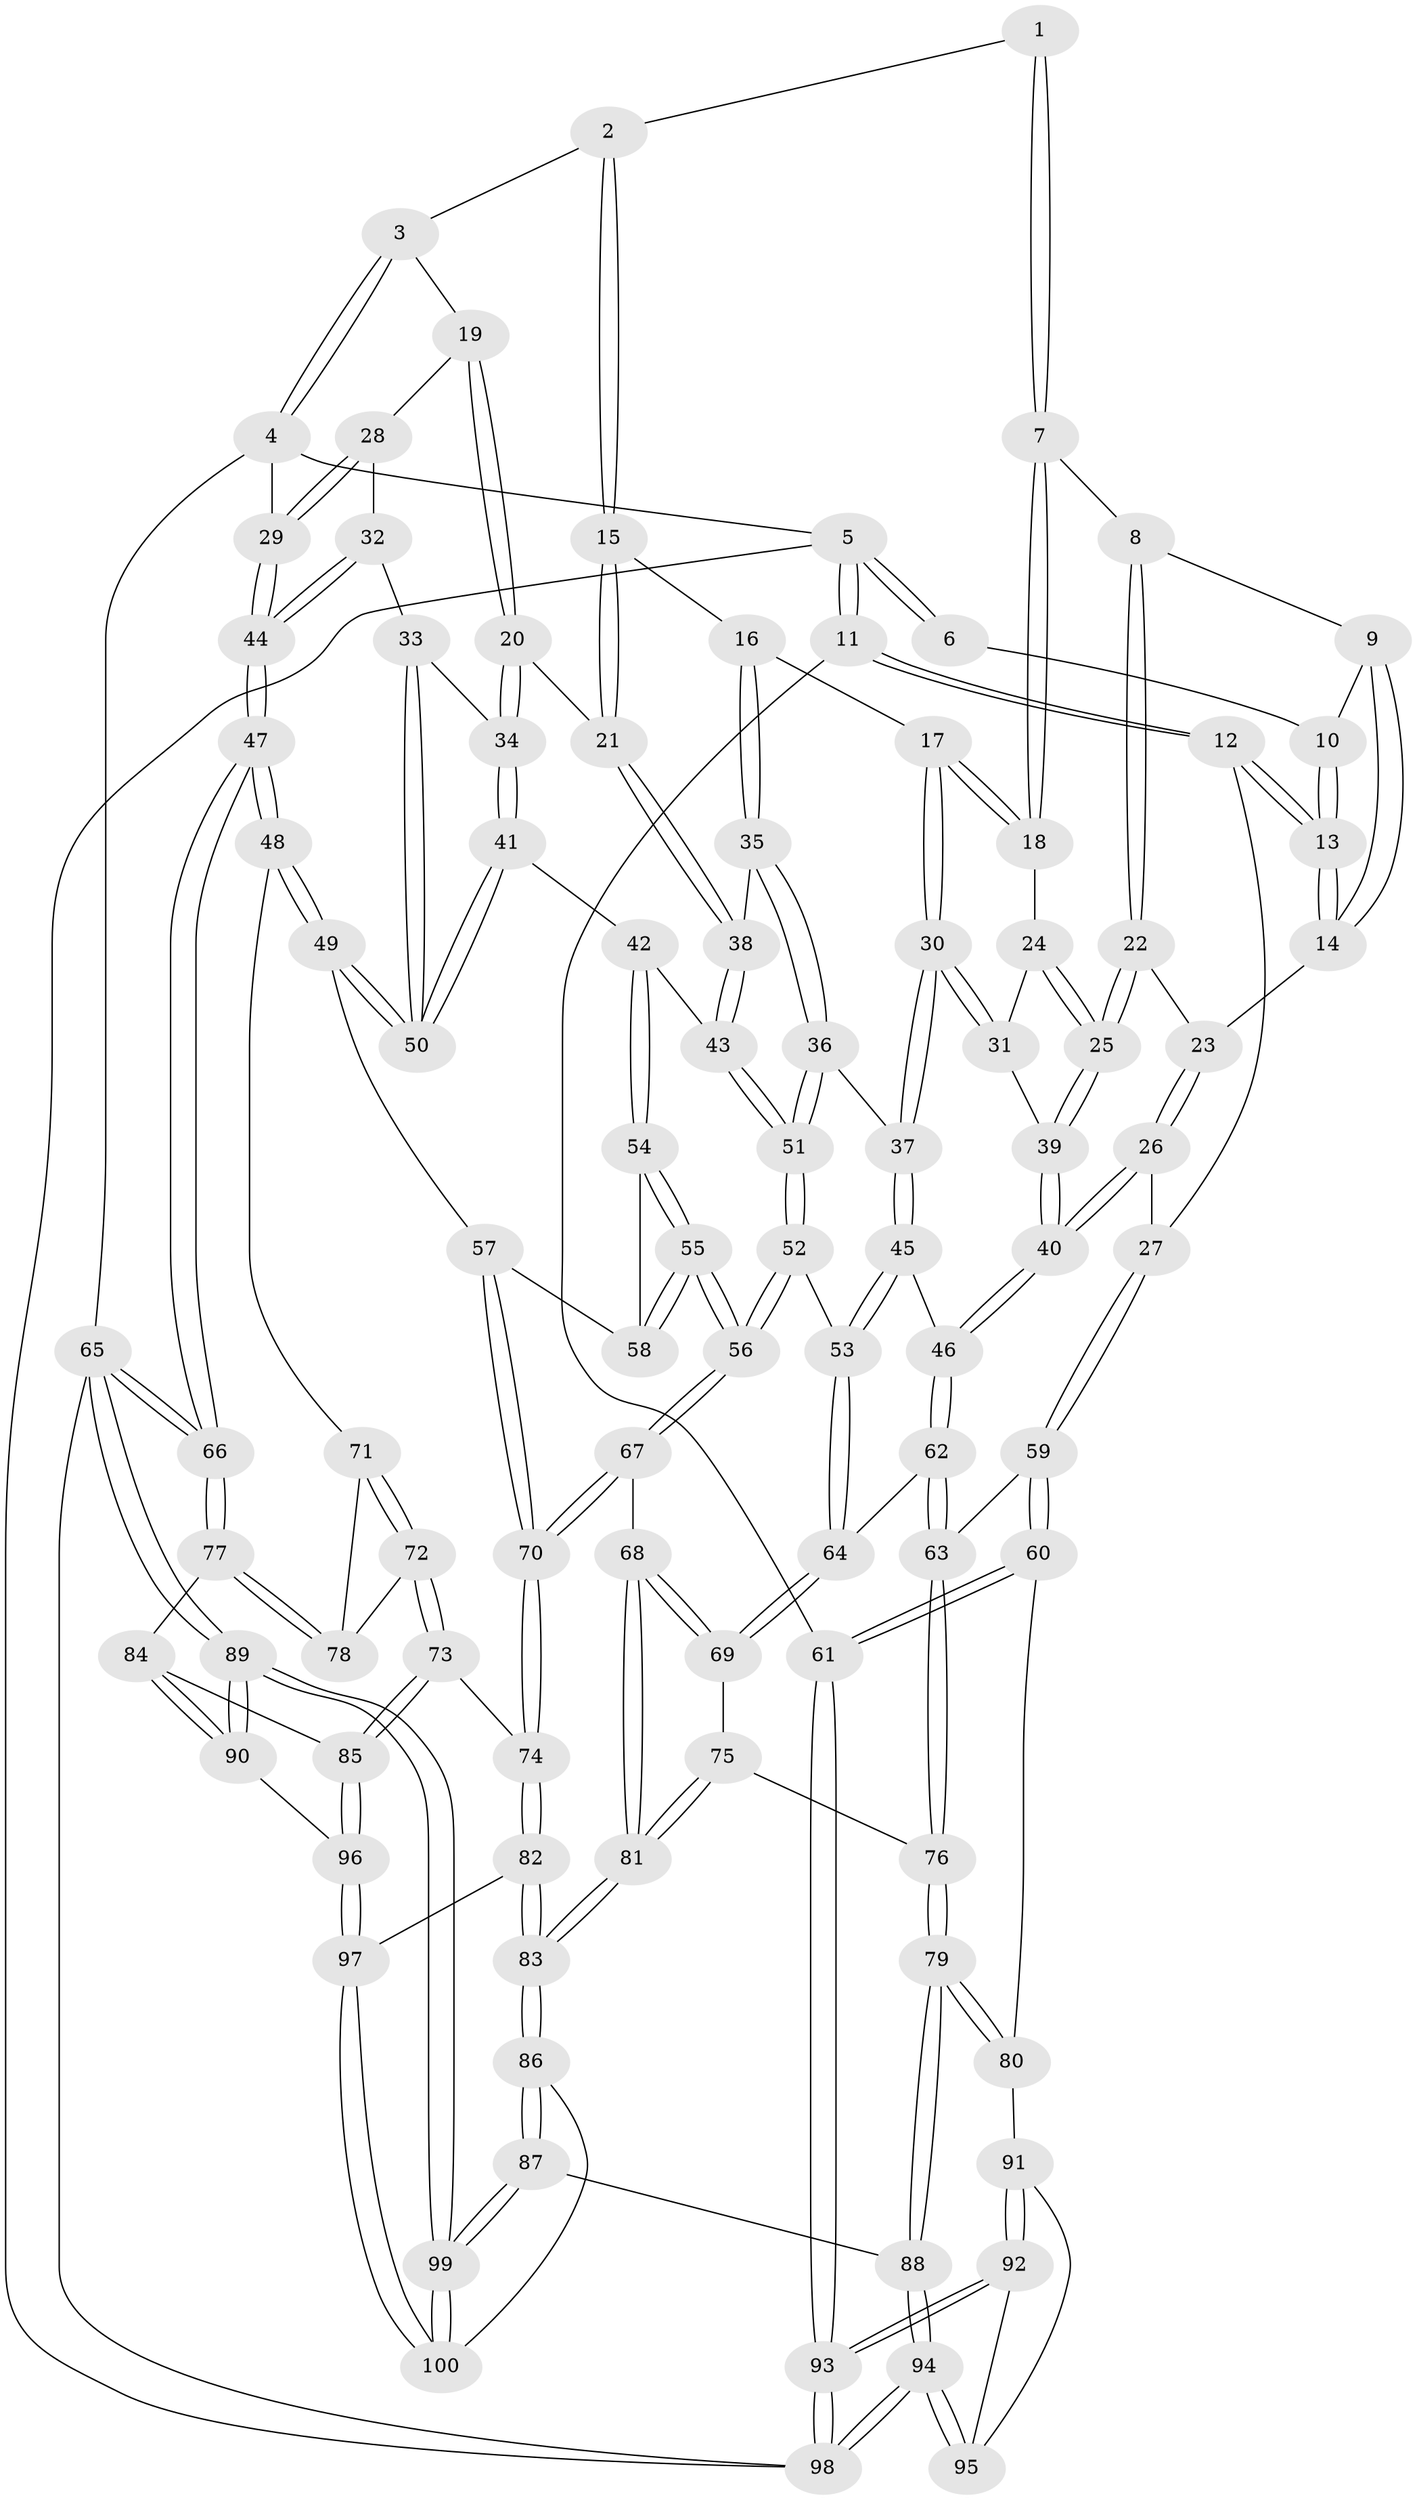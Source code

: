 // coarse degree distribution, {3: 0.12903225806451613, 4: 0.43548387096774194, 5: 0.2903225806451613, 6: 0.12903225806451613, 2: 0.016129032258064516}
// Generated by graph-tools (version 1.1) at 2025/24/03/03/25 07:24:31]
// undirected, 100 vertices, 247 edges
graph export_dot {
graph [start="1"]
  node [color=gray90,style=filled];
  1 [pos="+0.3397839735093545+0"];
  2 [pos="+0.626424008775146+0"];
  3 [pos="+0.7576028124999602+0"];
  4 [pos="+1+0"];
  5 [pos="+0+0"];
  6 [pos="+0.2470062762844656+0"];
  7 [pos="+0.3906306820927511+0.08441777066845343"];
  8 [pos="+0.3462371144240832+0.08531448654267042"];
  9 [pos="+0.284488646287786+0.03600472275121988"];
  10 [pos="+0.23890707470869962+0"];
  11 [pos="+0+0.2384874675617983"];
  12 [pos="+0.009459042329976018+0.25859933894513193"];
  13 [pos="+0.12946402637331642+0.09659848237801434"];
  14 [pos="+0.2604664644144071+0.09761549037380665"];
  15 [pos="+0.6219842881355887+0"];
  16 [pos="+0.4899638318429679+0.09805307244746976"];
  17 [pos="+0.4809820020633616+0.10200382774104"];
  18 [pos="+0.44836025270028435+0.11049659488823517"];
  19 [pos="+0.882185437002946+0.11466195473268914"];
  20 [pos="+0.7538261911400023+0.14510402156405766"];
  21 [pos="+0.6598695760794475+0.05591808434000525"];
  22 [pos="+0.3247596678437492+0.15973990294202942"];
  23 [pos="+0.2615106992605199+0.10807908564903206"];
  24 [pos="+0.4473647500788108+0.11167720762015369"];
  25 [pos="+0.33597147019746604+0.1973035802681444"];
  26 [pos="+0.14460408452577808+0.3076350902595199"];
  27 [pos="+0.07376995719924839+0.28978675046770813"];
  28 [pos="+0.9023818061520132+0.11597536521566978"];
  29 [pos="+1+0"];
  30 [pos="+0.45285904903901897+0.24686478489406435"];
  31 [pos="+0.4219420791702441+0.22277735842788657"];
  32 [pos="+0.9134002393358375+0.2260890309606321"];
  33 [pos="+0.8522547642021328+0.24417411012572113"];
  34 [pos="+0.7657286348715147+0.21263581914464194"];
  35 [pos="+0.5217084688035963+0.24513137629072224"];
  36 [pos="+0.5031171840183511+0.2608004016525542"];
  37 [pos="+0.4637235816798556+0.2629810561808671"];
  38 [pos="+0.5927625611222087+0.236741601463835"];
  39 [pos="+0.3328756611192095+0.20982868817980643"];
  40 [pos="+0.22868539879845398+0.34464584552808547"];
  41 [pos="+0.723679466017349+0.32966004749376315"];
  42 [pos="+0.7088131300109081+0.33749876266493734"];
  43 [pos="+0.6509636880650425+0.33181627040405953"];
  44 [pos="+1+0.3917057031087633"];
  45 [pos="+0.45155303149123277+0.27755835487630354"];
  46 [pos="+0.24980707787629705+0.3682933994592055"];
  47 [pos="+1+0.43885469990123965"];
  48 [pos="+1+0.4674540790333623"];
  49 [pos="+0.9625687217228532+0.457541083989713"];
  50 [pos="+0.8999467394927758+0.4089777408650866"];
  51 [pos="+0.5514467160003041+0.39391225656221956"];
  52 [pos="+0.49631514833533874+0.4726146753896574"];
  53 [pos="+0.48785655920533316+0.4721626537612294"];
  54 [pos="+0.7077257460599262+0.3726814430193042"];
  55 [pos="+0.6454934756793455+0.5405850381840266"];
  56 [pos="+0.6259734092300879+0.5917933772895101"];
  57 [pos="+0.7867610983639288+0.5292310170579622"];
  58 [pos="+0.7399085494665527+0.4396016212842216"];
  59 [pos="+0.0730809565609754+0.608870529719908"];
  60 [pos="+0.03084595979037346+0.6343344155141418"];
  61 [pos="+0+0.6302035710827798"];
  62 [pos="+0.2917250469584694+0.44430525323029835"];
  63 [pos="+0.15049600021861798+0.5988509169889897"];
  64 [pos="+0.3559529429603763+0.4864786378595589"];
  65 [pos="+1+1"];
  66 [pos="+1+0.7660280631788282"];
  67 [pos="+0.6338339346727819+0.6042423626405434"];
  68 [pos="+0.5226427202717224+0.6954776650687884"];
  69 [pos="+0.3564070283173857+0.5534859482493946"];
  70 [pos="+0.6735885268209773+0.6221000258583143"];
  71 [pos="+0.973482657330471+0.5471736277760175"];
  72 [pos="+0.7863705085482506+0.6933302491418739"];
  73 [pos="+0.7330860920305706+0.710979313406269"];
  74 [pos="+0.7243619414176579+0.7051933267197092"];
  75 [pos="+0.34309426054960934+0.6376414104228829"];
  76 [pos="+0.2305146306278048+0.7101535619193867"];
  77 [pos="+0.9473891163805741+0.7607764916431682"];
  78 [pos="+0.9241736711186509+0.6978148788045924"];
  79 [pos="+0.21144650360462997+0.8006236767383104"];
  80 [pos="+0.1036417738488668+0.7656201894837837"];
  81 [pos="+0.44505739961587537+0.797572015344151"];
  82 [pos="+0.5638951330592173+0.880956252400629"];
  83 [pos="+0.42753635408130275+0.9529325608340727"];
  84 [pos="+0.9378999317972175+0.7701322127843475"];
  85 [pos="+0.7793769775727737+0.7891931049375411"];
  86 [pos="+0.36399962572865013+1"];
  87 [pos="+0.35725071675370834+1"];
  88 [pos="+0.35271345054719827+1"];
  89 [pos="+1+1"];
  90 [pos="+0.931208275815958+0.8666880865244446"];
  91 [pos="+0.0725806616210727+0.792159447585381"];
  92 [pos="+0+0.8486888193968988"];
  93 [pos="+0+0.8932517493796311"];
  94 [pos="+0.3289314863076785+1"];
  95 [pos="+0.07653246945301607+0.8803132241800851"];
  96 [pos="+0.7874637687799836+0.8531320144384565"];
  97 [pos="+0.7759120124497688+0.8973492845881681"];
  98 [pos="+0+1"];
  99 [pos="+0.8692023029226658+1"];
  100 [pos="+0.7765471103932776+0.9022451161229162"];
  1 -- 2;
  1 -- 7;
  1 -- 7;
  2 -- 3;
  2 -- 15;
  2 -- 15;
  3 -- 4;
  3 -- 4;
  3 -- 19;
  4 -- 5;
  4 -- 29;
  4 -- 65;
  5 -- 6;
  5 -- 6;
  5 -- 11;
  5 -- 11;
  5 -- 98;
  6 -- 10;
  7 -- 8;
  7 -- 18;
  7 -- 18;
  8 -- 9;
  8 -- 22;
  8 -- 22;
  9 -- 10;
  9 -- 14;
  9 -- 14;
  10 -- 13;
  10 -- 13;
  11 -- 12;
  11 -- 12;
  11 -- 61;
  12 -- 13;
  12 -- 13;
  12 -- 27;
  13 -- 14;
  13 -- 14;
  14 -- 23;
  15 -- 16;
  15 -- 21;
  15 -- 21;
  16 -- 17;
  16 -- 35;
  16 -- 35;
  17 -- 18;
  17 -- 18;
  17 -- 30;
  17 -- 30;
  18 -- 24;
  19 -- 20;
  19 -- 20;
  19 -- 28;
  20 -- 21;
  20 -- 34;
  20 -- 34;
  21 -- 38;
  21 -- 38;
  22 -- 23;
  22 -- 25;
  22 -- 25;
  23 -- 26;
  23 -- 26;
  24 -- 25;
  24 -- 25;
  24 -- 31;
  25 -- 39;
  25 -- 39;
  26 -- 27;
  26 -- 40;
  26 -- 40;
  27 -- 59;
  27 -- 59;
  28 -- 29;
  28 -- 29;
  28 -- 32;
  29 -- 44;
  29 -- 44;
  30 -- 31;
  30 -- 31;
  30 -- 37;
  30 -- 37;
  31 -- 39;
  32 -- 33;
  32 -- 44;
  32 -- 44;
  33 -- 34;
  33 -- 50;
  33 -- 50;
  34 -- 41;
  34 -- 41;
  35 -- 36;
  35 -- 36;
  35 -- 38;
  36 -- 37;
  36 -- 51;
  36 -- 51;
  37 -- 45;
  37 -- 45;
  38 -- 43;
  38 -- 43;
  39 -- 40;
  39 -- 40;
  40 -- 46;
  40 -- 46;
  41 -- 42;
  41 -- 50;
  41 -- 50;
  42 -- 43;
  42 -- 54;
  42 -- 54;
  43 -- 51;
  43 -- 51;
  44 -- 47;
  44 -- 47;
  45 -- 46;
  45 -- 53;
  45 -- 53;
  46 -- 62;
  46 -- 62;
  47 -- 48;
  47 -- 48;
  47 -- 66;
  47 -- 66;
  48 -- 49;
  48 -- 49;
  48 -- 71;
  49 -- 50;
  49 -- 50;
  49 -- 57;
  51 -- 52;
  51 -- 52;
  52 -- 53;
  52 -- 56;
  52 -- 56;
  53 -- 64;
  53 -- 64;
  54 -- 55;
  54 -- 55;
  54 -- 58;
  55 -- 56;
  55 -- 56;
  55 -- 58;
  55 -- 58;
  56 -- 67;
  56 -- 67;
  57 -- 58;
  57 -- 70;
  57 -- 70;
  59 -- 60;
  59 -- 60;
  59 -- 63;
  60 -- 61;
  60 -- 61;
  60 -- 80;
  61 -- 93;
  61 -- 93;
  62 -- 63;
  62 -- 63;
  62 -- 64;
  63 -- 76;
  63 -- 76;
  64 -- 69;
  64 -- 69;
  65 -- 66;
  65 -- 66;
  65 -- 89;
  65 -- 89;
  65 -- 98;
  66 -- 77;
  66 -- 77;
  67 -- 68;
  67 -- 70;
  67 -- 70;
  68 -- 69;
  68 -- 69;
  68 -- 81;
  68 -- 81;
  69 -- 75;
  70 -- 74;
  70 -- 74;
  71 -- 72;
  71 -- 72;
  71 -- 78;
  72 -- 73;
  72 -- 73;
  72 -- 78;
  73 -- 74;
  73 -- 85;
  73 -- 85;
  74 -- 82;
  74 -- 82;
  75 -- 76;
  75 -- 81;
  75 -- 81;
  76 -- 79;
  76 -- 79;
  77 -- 78;
  77 -- 78;
  77 -- 84;
  79 -- 80;
  79 -- 80;
  79 -- 88;
  79 -- 88;
  80 -- 91;
  81 -- 83;
  81 -- 83;
  82 -- 83;
  82 -- 83;
  82 -- 97;
  83 -- 86;
  83 -- 86;
  84 -- 85;
  84 -- 90;
  84 -- 90;
  85 -- 96;
  85 -- 96;
  86 -- 87;
  86 -- 87;
  86 -- 100;
  87 -- 88;
  87 -- 99;
  87 -- 99;
  88 -- 94;
  88 -- 94;
  89 -- 90;
  89 -- 90;
  89 -- 99;
  89 -- 99;
  90 -- 96;
  91 -- 92;
  91 -- 92;
  91 -- 95;
  92 -- 93;
  92 -- 93;
  92 -- 95;
  93 -- 98;
  93 -- 98;
  94 -- 95;
  94 -- 95;
  94 -- 98;
  94 -- 98;
  96 -- 97;
  96 -- 97;
  97 -- 100;
  97 -- 100;
  99 -- 100;
  99 -- 100;
}
